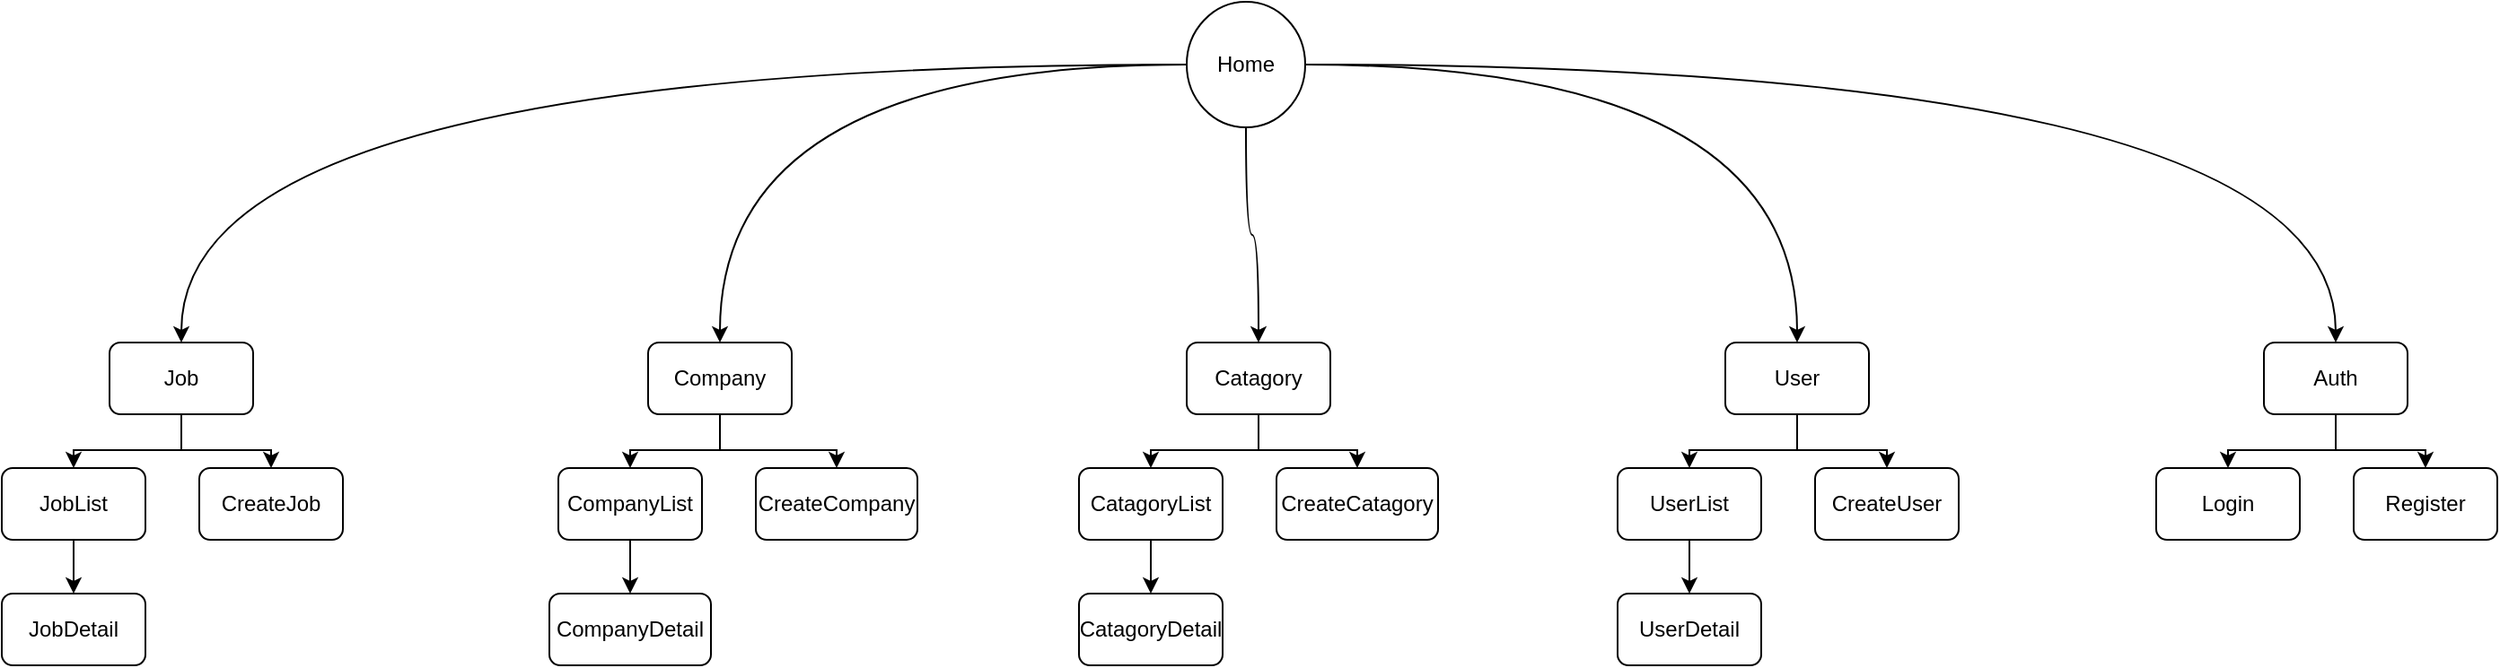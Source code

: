 <mxfile version="23.0.2" type="device">
  <diagram name="Seite-1" id="LqFMKiP74ymYuKTbxMgZ">
    <mxGraphModel dx="2261" dy="836" grid="1" gridSize="10" guides="1" tooltips="1" connect="1" arrows="1" fold="1" page="1" pageScale="1" pageWidth="827" pageHeight="1169" math="0" shadow="0">
      <root>
        <mxCell id="0" />
        <mxCell id="1" parent="0" />
        <mxCell id="kqvG3StUOLTu-S0hy7yG-25" style="edgeStyle=orthogonalEdgeStyle;rounded=0;orthogonalLoop=1;jettySize=auto;html=1;entryX=0.5;entryY=0;entryDx=0;entryDy=0;curved=1;" edge="1" parent="1" source="kqvG3StUOLTu-S0hy7yG-1" target="kqvG3StUOLTu-S0hy7yG-2">
          <mxGeometry relative="1" as="geometry" />
        </mxCell>
        <mxCell id="kqvG3StUOLTu-S0hy7yG-26" style="edgeStyle=orthogonalEdgeStyle;rounded=0;orthogonalLoop=1;jettySize=auto;html=1;entryX=0.5;entryY=0;entryDx=0;entryDy=0;curved=1;" edge="1" parent="1" source="kqvG3StUOLTu-S0hy7yG-1" target="kqvG3StUOLTu-S0hy7yG-3">
          <mxGeometry relative="1" as="geometry" />
        </mxCell>
        <mxCell id="kqvG3StUOLTu-S0hy7yG-27" style="edgeStyle=orthogonalEdgeStyle;rounded=0;orthogonalLoop=1;jettySize=auto;html=1;curved=1;" edge="1" parent="1" source="kqvG3StUOLTu-S0hy7yG-1" target="kqvG3StUOLTu-S0hy7yG-8">
          <mxGeometry relative="1" as="geometry" />
        </mxCell>
        <mxCell id="kqvG3StUOLTu-S0hy7yG-28" style="edgeStyle=orthogonalEdgeStyle;rounded=0;orthogonalLoop=1;jettySize=auto;html=1;curved=1;" edge="1" parent="1" source="kqvG3StUOLTu-S0hy7yG-1" target="kqvG3StUOLTu-S0hy7yG-7">
          <mxGeometry relative="1" as="geometry" />
        </mxCell>
        <mxCell id="kqvG3StUOLTu-S0hy7yG-29" style="edgeStyle=orthogonalEdgeStyle;rounded=0;orthogonalLoop=1;jettySize=auto;html=1;entryX=0.5;entryY=0;entryDx=0;entryDy=0;curved=1;" edge="1" parent="1" source="kqvG3StUOLTu-S0hy7yG-1" target="kqvG3StUOLTu-S0hy7yG-6">
          <mxGeometry relative="1" as="geometry" />
        </mxCell>
        <mxCell id="kqvG3StUOLTu-S0hy7yG-1" value="Home" style="ellipse;whiteSpace=wrap;html=1;" vertex="1" parent="1">
          <mxGeometry x="400" y="60" width="66" height="70" as="geometry" />
        </mxCell>
        <mxCell id="kqvG3StUOLTu-S0hy7yG-44" style="edgeStyle=orthogonalEdgeStyle;rounded=0;orthogonalLoop=1;jettySize=auto;html=1;entryX=0.5;entryY=0;entryDx=0;entryDy=0;" edge="1" parent="1" source="kqvG3StUOLTu-S0hy7yG-2" target="kqvG3StUOLTu-S0hy7yG-22">
          <mxGeometry relative="1" as="geometry" />
        </mxCell>
        <mxCell id="kqvG3StUOLTu-S0hy7yG-45" style="edgeStyle=orthogonalEdgeStyle;rounded=0;orthogonalLoop=1;jettySize=auto;html=1;" edge="1" parent="1" source="kqvG3StUOLTu-S0hy7yG-2" target="kqvG3StUOLTu-S0hy7yG-24">
          <mxGeometry relative="1" as="geometry" />
        </mxCell>
        <mxCell id="kqvG3StUOLTu-S0hy7yG-2" value="Job" style="rounded=1;whiteSpace=wrap;html=1;" vertex="1" parent="1">
          <mxGeometry x="-200" y="250" width="80" height="40" as="geometry" />
        </mxCell>
        <mxCell id="kqvG3StUOLTu-S0hy7yG-41" style="edgeStyle=orthogonalEdgeStyle;rounded=0;orthogonalLoop=1;jettySize=auto;html=1;entryX=0.5;entryY=0;entryDx=0;entryDy=0;" edge="1" parent="1" source="kqvG3StUOLTu-S0hy7yG-3" target="kqvG3StUOLTu-S0hy7yG-18">
          <mxGeometry relative="1" as="geometry" />
        </mxCell>
        <mxCell id="kqvG3StUOLTu-S0hy7yG-42" style="edgeStyle=orthogonalEdgeStyle;rounded=0;orthogonalLoop=1;jettySize=auto;html=1;" edge="1" parent="1" source="kqvG3StUOLTu-S0hy7yG-3" target="kqvG3StUOLTu-S0hy7yG-20">
          <mxGeometry relative="1" as="geometry">
            <Array as="points">
              <mxPoint x="140" y="310" />
              <mxPoint x="205" y="310" />
            </Array>
          </mxGeometry>
        </mxCell>
        <mxCell id="kqvG3StUOLTu-S0hy7yG-3" value="Company" style="rounded=1;whiteSpace=wrap;html=1;" vertex="1" parent="1">
          <mxGeometry x="100" y="250" width="80" height="40" as="geometry" />
        </mxCell>
        <mxCell id="kqvG3StUOLTu-S0hy7yG-4" value="Register" style="rounded=1;whiteSpace=wrap;html=1;" vertex="1" parent="1">
          <mxGeometry x="1050" y="320" width="80" height="40" as="geometry" />
        </mxCell>
        <mxCell id="kqvG3StUOLTu-S0hy7yG-5" value="Login" style="rounded=1;whiteSpace=wrap;html=1;" vertex="1" parent="1">
          <mxGeometry x="940" y="320" width="80" height="40" as="geometry" />
        </mxCell>
        <mxCell id="kqvG3StUOLTu-S0hy7yG-30" style="edgeStyle=orthogonalEdgeStyle;rounded=0;orthogonalLoop=1;jettySize=auto;html=1;entryX=0.5;entryY=0;entryDx=0;entryDy=0;" edge="1" parent="1" source="kqvG3StUOLTu-S0hy7yG-6" target="kqvG3StUOLTu-S0hy7yG-5">
          <mxGeometry relative="1" as="geometry" />
        </mxCell>
        <mxCell id="kqvG3StUOLTu-S0hy7yG-31" style="edgeStyle=orthogonalEdgeStyle;rounded=0;orthogonalLoop=1;jettySize=auto;html=1;entryX=0.5;entryY=0;entryDx=0;entryDy=0;" edge="1" parent="1" source="kqvG3StUOLTu-S0hy7yG-6" target="kqvG3StUOLTu-S0hy7yG-4">
          <mxGeometry relative="1" as="geometry" />
        </mxCell>
        <mxCell id="kqvG3StUOLTu-S0hy7yG-6" value="Auth" style="rounded=1;whiteSpace=wrap;html=1;" vertex="1" parent="1">
          <mxGeometry x="1000" y="250" width="80" height="40" as="geometry" />
        </mxCell>
        <mxCell id="kqvG3StUOLTu-S0hy7yG-32" style="edgeStyle=orthogonalEdgeStyle;rounded=0;orthogonalLoop=1;jettySize=auto;html=1;entryX=0.5;entryY=0;entryDx=0;entryDy=0;" edge="1" parent="1" source="kqvG3StUOLTu-S0hy7yG-7" target="kqvG3StUOLTu-S0hy7yG-9">
          <mxGeometry relative="1" as="geometry" />
        </mxCell>
        <mxCell id="kqvG3StUOLTu-S0hy7yG-33" style="edgeStyle=orthogonalEdgeStyle;rounded=0;orthogonalLoop=1;jettySize=auto;html=1;" edge="1" parent="1" source="kqvG3StUOLTu-S0hy7yG-7" target="kqvG3StUOLTu-S0hy7yG-11">
          <mxGeometry relative="1" as="geometry" />
        </mxCell>
        <mxCell id="kqvG3StUOLTu-S0hy7yG-7" value="User" style="rounded=1;whiteSpace=wrap;html=1;" vertex="1" parent="1">
          <mxGeometry x="700" y="250" width="80" height="40" as="geometry" />
        </mxCell>
        <mxCell id="kqvG3StUOLTu-S0hy7yG-35" style="edgeStyle=orthogonalEdgeStyle;rounded=0;orthogonalLoop=1;jettySize=auto;html=1;entryX=0.5;entryY=0;entryDx=0;entryDy=0;" edge="1" parent="1" source="kqvG3StUOLTu-S0hy7yG-8" target="kqvG3StUOLTu-S0hy7yG-12">
          <mxGeometry relative="1" as="geometry" />
        </mxCell>
        <mxCell id="kqvG3StUOLTu-S0hy7yG-36" style="edgeStyle=orthogonalEdgeStyle;rounded=0;orthogonalLoop=1;jettySize=auto;html=1;entryX=0.5;entryY=0;entryDx=0;entryDy=0;" edge="1" parent="1" source="kqvG3StUOLTu-S0hy7yG-8" target="kqvG3StUOLTu-S0hy7yG-13">
          <mxGeometry relative="1" as="geometry" />
        </mxCell>
        <mxCell id="kqvG3StUOLTu-S0hy7yG-8" value="Catagory" style="rounded=1;whiteSpace=wrap;html=1;" vertex="1" parent="1">
          <mxGeometry x="400" y="250" width="80" height="40" as="geometry" />
        </mxCell>
        <mxCell id="kqvG3StUOLTu-S0hy7yG-34" style="edgeStyle=orthogonalEdgeStyle;rounded=0;orthogonalLoop=1;jettySize=auto;html=1;entryX=0.5;entryY=0;entryDx=0;entryDy=0;" edge="1" parent="1" source="kqvG3StUOLTu-S0hy7yG-9" target="kqvG3StUOLTu-S0hy7yG-10">
          <mxGeometry relative="1" as="geometry" />
        </mxCell>
        <mxCell id="kqvG3StUOLTu-S0hy7yG-9" value="UserList" style="rounded=1;whiteSpace=wrap;html=1;" vertex="1" parent="1">
          <mxGeometry x="640" y="320" width="80" height="40" as="geometry" />
        </mxCell>
        <mxCell id="kqvG3StUOLTu-S0hy7yG-10" value="UserDetail" style="rounded=1;whiteSpace=wrap;html=1;" vertex="1" parent="1">
          <mxGeometry x="640" y="390" width="80" height="40" as="geometry" />
        </mxCell>
        <mxCell id="kqvG3StUOLTu-S0hy7yG-11" value="CreateUser" style="rounded=1;whiteSpace=wrap;html=1;" vertex="1" parent="1">
          <mxGeometry x="750" y="320" width="80" height="40" as="geometry" />
        </mxCell>
        <mxCell id="kqvG3StUOLTu-S0hy7yG-37" style="edgeStyle=orthogonalEdgeStyle;rounded=0;orthogonalLoop=1;jettySize=auto;html=1;" edge="1" parent="1" source="kqvG3StUOLTu-S0hy7yG-12" target="kqvG3StUOLTu-S0hy7yG-14">
          <mxGeometry relative="1" as="geometry" />
        </mxCell>
        <mxCell id="kqvG3StUOLTu-S0hy7yG-12" value="CatagoryList" style="rounded=1;whiteSpace=wrap;html=1;" vertex="1" parent="1">
          <mxGeometry x="340" y="320" width="80" height="40" as="geometry" />
        </mxCell>
        <mxCell id="kqvG3StUOLTu-S0hy7yG-13" value="CreateCatagory" style="rounded=1;whiteSpace=wrap;html=1;" vertex="1" parent="1">
          <mxGeometry x="450" y="320" width="90" height="40" as="geometry" />
        </mxCell>
        <mxCell id="kqvG3StUOLTu-S0hy7yG-14" value="CatagoryDetail" style="rounded=1;whiteSpace=wrap;html=1;" vertex="1" parent="1">
          <mxGeometry x="340" y="390" width="80" height="40" as="geometry" />
        </mxCell>
        <mxCell id="kqvG3StUOLTu-S0hy7yG-43" style="edgeStyle=orthogonalEdgeStyle;rounded=0;orthogonalLoop=1;jettySize=auto;html=1;" edge="1" parent="1" source="kqvG3StUOLTu-S0hy7yG-18" target="kqvG3StUOLTu-S0hy7yG-19">
          <mxGeometry relative="1" as="geometry" />
        </mxCell>
        <mxCell id="kqvG3StUOLTu-S0hy7yG-18" value="CompanyList" style="rounded=1;whiteSpace=wrap;html=1;" vertex="1" parent="1">
          <mxGeometry x="50" y="320" width="80" height="40" as="geometry" />
        </mxCell>
        <mxCell id="kqvG3StUOLTu-S0hy7yG-19" value="CompanyDetail" style="rounded=1;whiteSpace=wrap;html=1;" vertex="1" parent="1">
          <mxGeometry x="45" y="390" width="90" height="40" as="geometry" />
        </mxCell>
        <mxCell id="kqvG3StUOLTu-S0hy7yG-20" value="CreateCompany" style="rounded=1;whiteSpace=wrap;html=1;" vertex="1" parent="1">
          <mxGeometry x="160" y="320" width="90" height="40" as="geometry" />
        </mxCell>
        <mxCell id="kqvG3StUOLTu-S0hy7yG-46" style="edgeStyle=orthogonalEdgeStyle;rounded=0;orthogonalLoop=1;jettySize=auto;html=1;" edge="1" parent="1" source="kqvG3StUOLTu-S0hy7yG-22" target="kqvG3StUOLTu-S0hy7yG-23">
          <mxGeometry relative="1" as="geometry" />
        </mxCell>
        <mxCell id="kqvG3StUOLTu-S0hy7yG-22" value="JobList" style="rounded=1;whiteSpace=wrap;html=1;" vertex="1" parent="1">
          <mxGeometry x="-260" y="320" width="80" height="40" as="geometry" />
        </mxCell>
        <mxCell id="kqvG3StUOLTu-S0hy7yG-23" value="JobDetail" style="rounded=1;whiteSpace=wrap;html=1;" vertex="1" parent="1">
          <mxGeometry x="-260" y="390" width="80" height="40" as="geometry" />
        </mxCell>
        <mxCell id="kqvG3StUOLTu-S0hy7yG-24" value="CreateJob" style="rounded=1;whiteSpace=wrap;html=1;" vertex="1" parent="1">
          <mxGeometry x="-150" y="320" width="80" height="40" as="geometry" />
        </mxCell>
      </root>
    </mxGraphModel>
  </diagram>
</mxfile>
